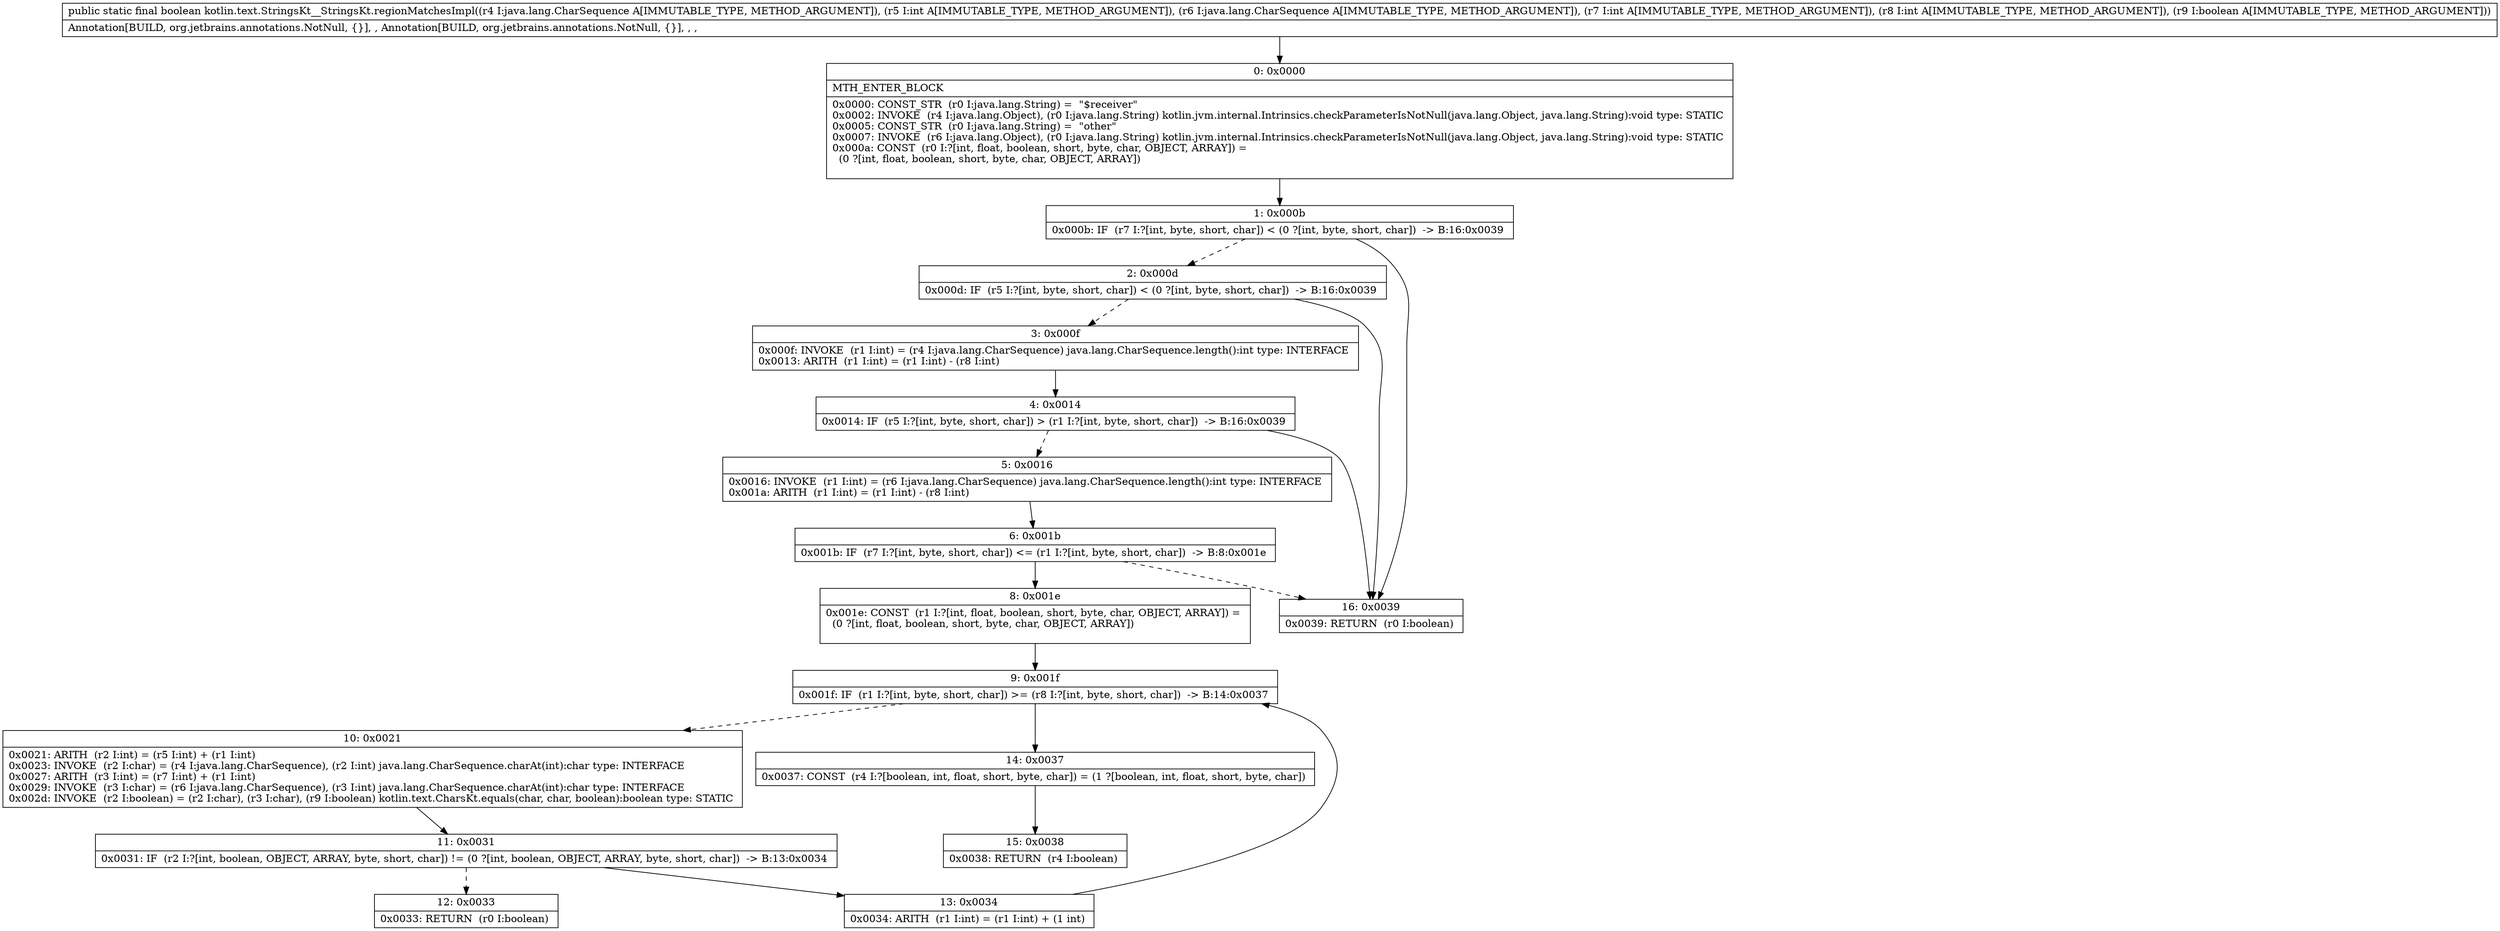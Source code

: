 digraph "CFG forkotlin.text.StringsKt__StringsKt.regionMatchesImpl(Ljava\/lang\/CharSequence;ILjava\/lang\/CharSequence;IIZ)Z" {
Node_0 [shape=record,label="{0\:\ 0x0000|MTH_ENTER_BLOCK\l|0x0000: CONST_STR  (r0 I:java.lang.String) =  \"$receiver\" \l0x0002: INVOKE  (r4 I:java.lang.Object), (r0 I:java.lang.String) kotlin.jvm.internal.Intrinsics.checkParameterIsNotNull(java.lang.Object, java.lang.String):void type: STATIC \l0x0005: CONST_STR  (r0 I:java.lang.String) =  \"other\" \l0x0007: INVOKE  (r6 I:java.lang.Object), (r0 I:java.lang.String) kotlin.jvm.internal.Intrinsics.checkParameterIsNotNull(java.lang.Object, java.lang.String):void type: STATIC \l0x000a: CONST  (r0 I:?[int, float, boolean, short, byte, char, OBJECT, ARRAY]) = \l  (0 ?[int, float, boolean, short, byte, char, OBJECT, ARRAY])\l \l}"];
Node_1 [shape=record,label="{1\:\ 0x000b|0x000b: IF  (r7 I:?[int, byte, short, char]) \< (0 ?[int, byte, short, char])  \-\> B:16:0x0039 \l}"];
Node_2 [shape=record,label="{2\:\ 0x000d|0x000d: IF  (r5 I:?[int, byte, short, char]) \< (0 ?[int, byte, short, char])  \-\> B:16:0x0039 \l}"];
Node_3 [shape=record,label="{3\:\ 0x000f|0x000f: INVOKE  (r1 I:int) = (r4 I:java.lang.CharSequence) java.lang.CharSequence.length():int type: INTERFACE \l0x0013: ARITH  (r1 I:int) = (r1 I:int) \- (r8 I:int) \l}"];
Node_4 [shape=record,label="{4\:\ 0x0014|0x0014: IF  (r5 I:?[int, byte, short, char]) \> (r1 I:?[int, byte, short, char])  \-\> B:16:0x0039 \l}"];
Node_5 [shape=record,label="{5\:\ 0x0016|0x0016: INVOKE  (r1 I:int) = (r6 I:java.lang.CharSequence) java.lang.CharSequence.length():int type: INTERFACE \l0x001a: ARITH  (r1 I:int) = (r1 I:int) \- (r8 I:int) \l}"];
Node_6 [shape=record,label="{6\:\ 0x001b|0x001b: IF  (r7 I:?[int, byte, short, char]) \<= (r1 I:?[int, byte, short, char])  \-\> B:8:0x001e \l}"];
Node_8 [shape=record,label="{8\:\ 0x001e|0x001e: CONST  (r1 I:?[int, float, boolean, short, byte, char, OBJECT, ARRAY]) = \l  (0 ?[int, float, boolean, short, byte, char, OBJECT, ARRAY])\l \l}"];
Node_9 [shape=record,label="{9\:\ 0x001f|0x001f: IF  (r1 I:?[int, byte, short, char]) \>= (r8 I:?[int, byte, short, char])  \-\> B:14:0x0037 \l}"];
Node_10 [shape=record,label="{10\:\ 0x0021|0x0021: ARITH  (r2 I:int) = (r5 I:int) + (r1 I:int) \l0x0023: INVOKE  (r2 I:char) = (r4 I:java.lang.CharSequence), (r2 I:int) java.lang.CharSequence.charAt(int):char type: INTERFACE \l0x0027: ARITH  (r3 I:int) = (r7 I:int) + (r1 I:int) \l0x0029: INVOKE  (r3 I:char) = (r6 I:java.lang.CharSequence), (r3 I:int) java.lang.CharSequence.charAt(int):char type: INTERFACE \l0x002d: INVOKE  (r2 I:boolean) = (r2 I:char), (r3 I:char), (r9 I:boolean) kotlin.text.CharsKt.equals(char, char, boolean):boolean type: STATIC \l}"];
Node_11 [shape=record,label="{11\:\ 0x0031|0x0031: IF  (r2 I:?[int, boolean, OBJECT, ARRAY, byte, short, char]) != (0 ?[int, boolean, OBJECT, ARRAY, byte, short, char])  \-\> B:13:0x0034 \l}"];
Node_12 [shape=record,label="{12\:\ 0x0033|0x0033: RETURN  (r0 I:boolean) \l}"];
Node_13 [shape=record,label="{13\:\ 0x0034|0x0034: ARITH  (r1 I:int) = (r1 I:int) + (1 int) \l}"];
Node_14 [shape=record,label="{14\:\ 0x0037|0x0037: CONST  (r4 I:?[boolean, int, float, short, byte, char]) = (1 ?[boolean, int, float, short, byte, char]) \l}"];
Node_15 [shape=record,label="{15\:\ 0x0038|0x0038: RETURN  (r4 I:boolean) \l}"];
Node_16 [shape=record,label="{16\:\ 0x0039|0x0039: RETURN  (r0 I:boolean) \l}"];
MethodNode[shape=record,label="{public static final boolean kotlin.text.StringsKt__StringsKt.regionMatchesImpl((r4 I:java.lang.CharSequence A[IMMUTABLE_TYPE, METHOD_ARGUMENT]), (r5 I:int A[IMMUTABLE_TYPE, METHOD_ARGUMENT]), (r6 I:java.lang.CharSequence A[IMMUTABLE_TYPE, METHOD_ARGUMENT]), (r7 I:int A[IMMUTABLE_TYPE, METHOD_ARGUMENT]), (r8 I:int A[IMMUTABLE_TYPE, METHOD_ARGUMENT]), (r9 I:boolean A[IMMUTABLE_TYPE, METHOD_ARGUMENT]))  | Annotation[BUILD, org.jetbrains.annotations.NotNull, \{\}], , Annotation[BUILD, org.jetbrains.annotations.NotNull, \{\}], , , \l}"];
MethodNode -> Node_0;
Node_0 -> Node_1;
Node_1 -> Node_2[style=dashed];
Node_1 -> Node_16;
Node_2 -> Node_3[style=dashed];
Node_2 -> Node_16;
Node_3 -> Node_4;
Node_4 -> Node_5[style=dashed];
Node_4 -> Node_16;
Node_5 -> Node_6;
Node_6 -> Node_8;
Node_6 -> Node_16[style=dashed];
Node_8 -> Node_9;
Node_9 -> Node_10[style=dashed];
Node_9 -> Node_14;
Node_10 -> Node_11;
Node_11 -> Node_12[style=dashed];
Node_11 -> Node_13;
Node_13 -> Node_9;
Node_14 -> Node_15;
}

